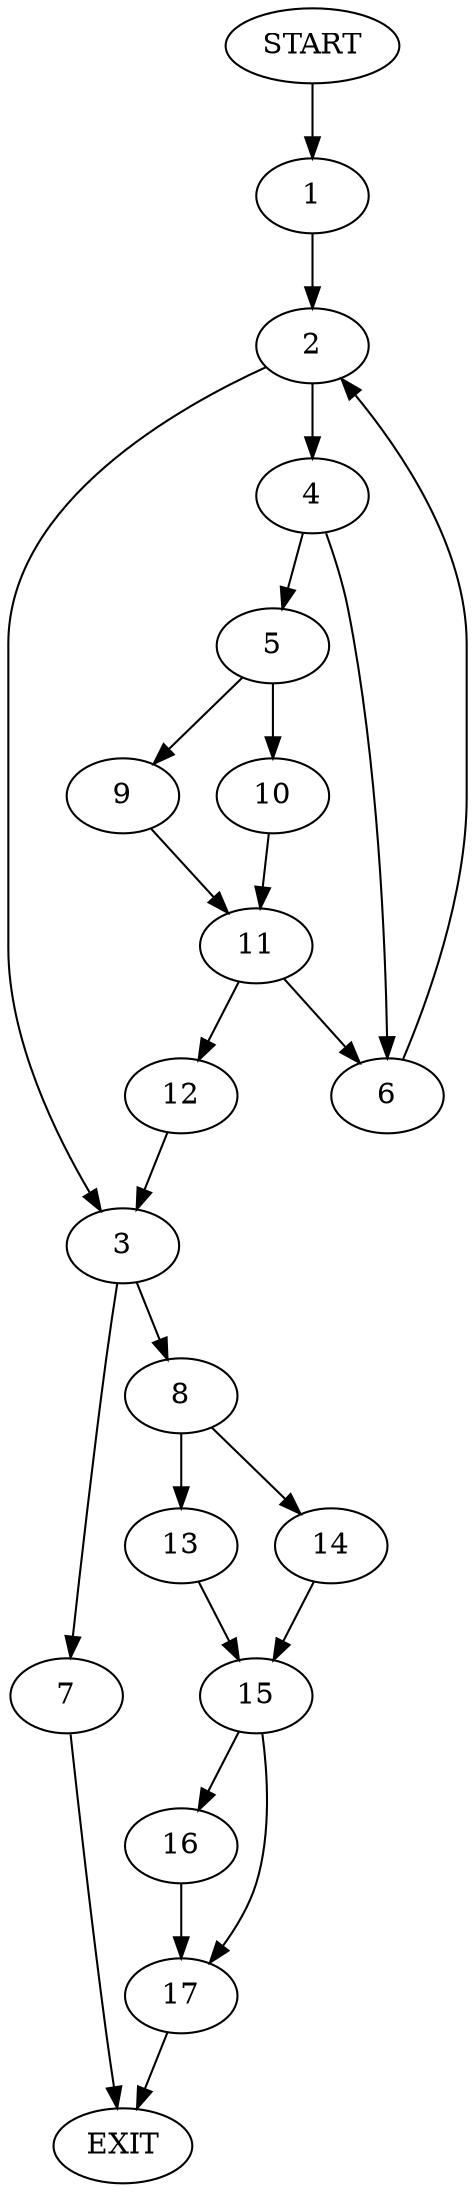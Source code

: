 digraph {
0 [label="START"]
18 [label="EXIT"]
0 -> 1
1 -> 2
2 -> 3
2 -> 4
4 -> 5
4 -> 6
3 -> 7
3 -> 8
6 -> 2
5 -> 9
5 -> 10
10 -> 11
9 -> 11
11 -> 12
11 -> 6
12 -> 3
7 -> 18
8 -> 13
8 -> 14
14 -> 15
13 -> 15
15 -> 16
15 -> 17
17 -> 18
16 -> 17
}
